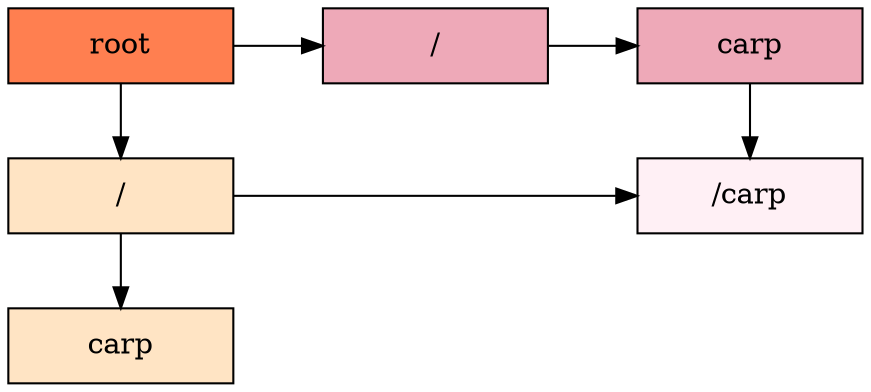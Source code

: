 digraph Matrix{
    node [shape=box]
    graph [ranksep="0.5", nodesep="0.6"];
    /* Group 0 para alinear verticalmente RAIZ*/ 
    root[label = "root", width = 1.5, style = filled, fillcolor = coral, group = 0];

    //Filas
    Fila0 [label = "/" width = 1.5 style = filled, fillcolor = bisque1, group = 0];
    Fila1 [label = "carp" width = 1.5 style = filled, fillcolor = bisque1, group = 0];

  //Enlaces de filas
    Fila0->Fila1

  //Columnas
    Column0[label ="/" width = 1.5 style = filled, fillcolor = pink2, group = 1];
    Column1[label ="carp" width = 1.5 style = filled, fillcolor = pink2, group = 2];


    //Enlaces de columnas
    Column0->Column1

  //Alinear Raiz con columnas
    {rank = same; root; Column0; Column1;};

      //Enlaces Raiz con primera fila y column
    root->Column0;
    root->Fila0;
    //(^<---------------------- F I L A   0---------------------->
    N1_F0 [label = "/carp" width = 1.5 group = 2 style = filled, fillcolor = lavenderblush1];

    //(^<---------------------- F I L A   1---------------------->

    //E N L A C E S  F I L A   0
    Column1->N1_F0;
    Fila0->N1_F0;
    {rank = same; Fila0; N1_F0; };

    //E N L A C E S  F I L A   1
    {rank = same; Fila1; };

}
